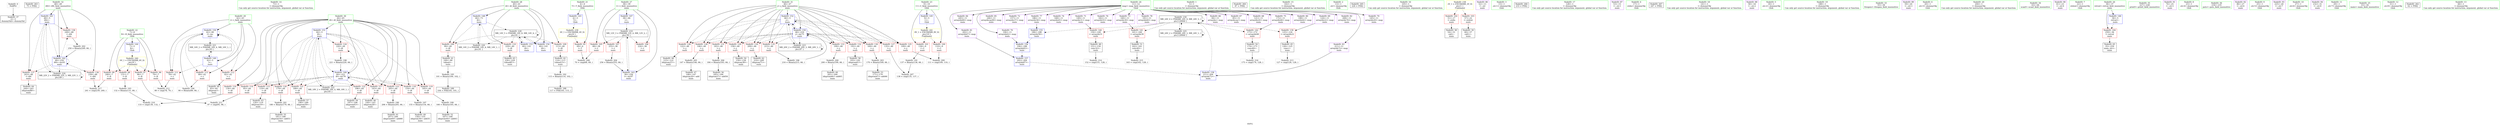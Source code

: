 digraph "SVFG" {
	label="SVFG";

	Node0x55d4b9329760 [shape=record,color=grey,label="{NodeID: 0\nNullPtr}"];
	Node0x55d4b9329760 -> Node0x55d4b93298b0[style=solid];
	Node0x55d4b9350500 [shape=record,color=black,label="{NodeID: 263\n75 = PHI()\n}"];
	Node0x55d4b932a2a0 [shape=record,color=red,label="{NodeID: 97\n96\<--7\n\<--R\nmain\n}"];
	Node0x55d4b932a2a0 -> Node0x55d4b9336cd0[style=solid];
	Node0x55d4b930ba60 [shape=record,color=green,label="{NodeID: 14\n73\<--1\n\<--dummyObj\nCan only get source location for instruction, argument, global var or function.}"];
	Node0x55d4b932dcb0 [shape=record,color=grey,label="{NodeID: 194\n90 = Binary(89, 66, )\n}"];
	Node0x55d4b932dcb0 -> Node0x55d4b9331580[style=solid];
	Node0x55d4b932ae00 [shape=record,color=red,label="{NodeID: 111\n78\<--42\n\<--i\nmain\n}"];
	Node0x55d4b932ae00 -> Node0x55d4b9336e50[style=solid];
	Node0x55d4b930f7a0 [shape=record,color=green,label="{NodeID: 28\n40\<--41\nill\<--ill_field_insensitive\nmain\n}"];
	Node0x55d4b930f7a0 -> Node0x55d4b932ab90[style=solid];
	Node0x55d4b930f7a0 -> Node0x55d4b932ac60[style=solid];
	Node0x55d4b930f7a0 -> Node0x55d4b932ad30[style=solid];
	Node0x55d4b930f7a0 -> Node0x55d4b93313e0[style=solid];
	Node0x55d4b930f7a0 -> Node0x55d4b93317f0[style=solid];
	Node0x55d4b930f7a0 -> Node0x55d4b93318c0[style=solid];
	Node0x55d4b9336850 [shape=record,color=grey,label="{NodeID: 208\n70 = cmp(68, 69, )\n}"];
	Node0x55d4b93300a0 [shape=record,color=red,label="{NodeID: 125\n109\<--46\n\<--j\nmain\n}"];
	Node0x55d4b93300a0 -> Node0x55d4b93369d0[style=solid];
	Node0x55d4b9329cf0 [shape=record,color=black,label="{NodeID: 42\n114\<--113\ntobool15\<--\nmain\n}"];
	Node0x55d4b9329cf0 -> Node0x55d4b932d9b0[style=solid];
	Node0x55d4b933f500 [shape=record,color=black,label="{NodeID: 222\nMR_18V_2 = PHI(MR_18V_4, MR_18V_1, )\npts\{45 \}\n}"];
	Node0x55d4b933f500 -> Node0x55d4b9331650[style=dashed];
	Node0x55d4b9330c00 [shape=record,color=red,label="{NodeID: 139\n125\<--124\n\<--arrayidx22\nmain\n}"];
	Node0x55d4b9330c00 -> Node0x55d4b9329f60[style=solid];
	Node0x55d4b932b870 [shape=record,color=black,label="{NodeID: 56\n185\<--184\nidxprom57\<--add56\nmain\n}"];
	Node0x55d4b93317f0 [shape=record,color=blue,label="{NodeID: 153\n40\<--141\nill\<--\nmain\n}"];
	Node0x55d4b93317f0 -> Node0x55d4b9341300[style=dashed];
	Node0x55d4b932c3d0 [shape=record,color=purple,label="{NodeID: 70\n145\<--11\narrayidx29\<--map\nmain\n}"];
	Node0x55d4b932cf30 [shape=record,color=purple,label="{NodeID: 84\n245\<--11\narrayidx89\<--map\nmain\n}"];
	Node0x55d4b9310730 [shape=record,color=green,label="{NodeID: 1\n5\<--1\n\<--dummyObj\nCan only get source location for instruction, argument, global var or function.}"];
	Node0x55d4b9350600 [shape=record,color=black,label="{NodeID: 264\n87 = PHI()\n}"];
	Node0x55d4b932a370 [shape=record,color=red,label="{NodeID: 98\n131\<--7\n\<--R\nmain\n}"];
	Node0x55d4b932a370 -> Node0x55d4b932db30[style=solid];
	Node0x55d4b930bb60 [shape=record,color=green,label="{NodeID: 15\n102\<--1\n\<--dummyObj\nCan only get source location for instruction, argument, global var or function.}"];
	Node0x55d4b932de30 [shape=record,color=grey,label="{NodeID: 195\n101 = Binary(100, 102, )\n}"];
	Node0x55d4b932de30 -> Node0x55d4b93337a0[style=solid];
	Node0x55d4b932aed0 [shape=record,color=red,label="{NodeID: 112\n82\<--42\n\<--i\nmain\n}"];
	Node0x55d4b932aed0 -> Node0x55d4b9329b50[style=solid];
	Node0x55d4b930f870 [shape=record,color=green,label="{NodeID: 29\n42\<--43\ni\<--i_field_insensitive\nmain\n}"];
	Node0x55d4b930f870 -> Node0x55d4b932ae00[style=solid];
	Node0x55d4b930f870 -> Node0x55d4b932aed0[style=solid];
	Node0x55d4b930f870 -> Node0x55d4b932afa0[style=solid];
	Node0x55d4b930f870 -> Node0x55d4b93314b0[style=solid];
	Node0x55d4b930f870 -> Node0x55d4b9331580[style=solid];
	Node0x55d4b93369d0 [shape=record,color=grey,label="{NodeID: 209\n111 = cmp(109, 110, )\n}"];
	Node0x55d4b9330170 [shape=record,color=red,label="{NodeID: 126\n122\<--46\n\<--j\nmain\n}"];
	Node0x55d4b9330170 -> Node0x55d4b9329e90[style=solid];
	Node0x55d4b9329dc0 [shape=record,color=black,label="{NodeID: 43\n120\<--119\nidxprom19\<--\nmain\n}"];
	Node0x55d4b933fa00 [shape=record,color=black,label="{NodeID: 223\nMR_20V_2 = PHI(MR_20V_3, MR_20V_1, )\npts\{47 \}\n}"];
	Node0x55d4b933fa00 -> Node0x55d4b9331720[style=dashed];
	Node0x55d4b933fa00 -> Node0x55d4b933fa00[style=dashed];
	Node0x55d4b9330cd0 [shape=record,color=red,label="{NodeID: 140\n150\<--149\n\<--arrayidx31\nmain\n}"];
	Node0x55d4b9330cd0 -> Node0x55d4b932b1f0[style=solid];
	Node0x55d4b932b940 [shape=record,color=black,label="{NodeID: 57\n190\<--189\nidxprom59\<--\nmain\n}"];
	Node0x55d4b93318c0 [shape=record,color=blue,label="{NodeID: 154\n40\<--141\nill\<--\nmain\n}"];
	Node0x55d4b93318c0 -> Node0x55d4b9341300[style=dashed];
	Node0x55d4b932c4a0 [shape=record,color=purple,label="{NodeID: 71\n149\<--11\narrayidx31\<--map\nmain\n}"];
	Node0x55d4b932c4a0 -> Node0x55d4b9330cd0[style=solid];
	Node0x55d4b932d000 [shape=record,color=purple,label="{NodeID: 85\n246\<--11\narraydecay90\<--map\nmain\n}"];
	Node0x55d4b930f2b0 [shape=record,color=green,label="{NodeID: 2\n13\<--1\n.str\<--dummyObj\nGlob }"];
	Node0x55d4b9350700 [shape=record,color=black,label="{NodeID: 265\n226 = PHI()\n}"];
	Node0x55d4b932a440 [shape=record,color=red,label="{NodeID: 99\n240\<--7\n\<--R\nmain\n}"];
	Node0x55d4b932a440 -> Node0x55d4b93375d0[style=solid];
	Node0x55d4b930bc60 [shape=record,color=green,label="{NodeID: 16\n105\<--1\n\<--dummyObj\nCan only get source location for instruction, argument, global var or function.}"];
	Node0x55d4b932dfb0 [shape=record,color=grey,label="{NodeID: 196\n216 = Binary(215, 66, )\n}"];
	Node0x55d4b932dfb0 -> Node0x55d4b9331cd0[style=solid];
	Node0x55d4b932afa0 [shape=record,color=red,label="{NodeID: 113\n89\<--42\n\<--i\nmain\n}"];
	Node0x55d4b932afa0 -> Node0x55d4b932dcb0[style=solid];
	Node0x55d4b930f940 [shape=record,color=green,label="{NodeID: 30\n44\<--45\ni8\<--i8_field_insensitive\nmain\n}"];
	Node0x55d4b930f940 -> Node0x55d4b932b070[style=solid];
	Node0x55d4b930f940 -> Node0x55d4b932b140[style=solid];
	Node0x55d4b930f940 -> Node0x55d4b932f950[style=solid];
	Node0x55d4b930f940 -> Node0x55d4b932fa20[style=solid];
	Node0x55d4b930f940 -> Node0x55d4b932faf0[style=solid];
	Node0x55d4b930f940 -> Node0x55d4b932fbc0[style=solid];
	Node0x55d4b930f940 -> Node0x55d4b932fc90[style=solid];
	Node0x55d4b930f940 -> Node0x55d4b932fd60[style=solid];
	Node0x55d4b930f940 -> Node0x55d4b932fe30[style=solid];
	Node0x55d4b930f940 -> Node0x55d4b932ff00[style=solid];
	Node0x55d4b930f940 -> Node0x55d4b932ffd0[style=solid];
	Node0x55d4b930f940 -> Node0x55d4b9331650[style=solid];
	Node0x55d4b930f940 -> Node0x55d4b9331da0[style=solid];
	Node0x55d4b9336b50 [shape=record,color=grey,label="{NodeID: 210\n133 = cmp(130, 132, )\n}"];
	Node0x55d4b9330240 [shape=record,color=red,label="{NodeID: 127\n135\<--46\n\<--j\nmain\n}"];
	Node0x55d4b9330240 -> Node0x55d4b93366d0[style=solid];
	Node0x55d4b9329e90 [shape=record,color=black,label="{NodeID: 44\n123\<--122\nidxprom21\<--\nmain\n}"];
	Node0x55d4b933ff00 [shape=record,color=black,label="{NodeID: 224\nMR_22V_2 = PHI(MR_22V_3, MR_22V_1, )\npts\{49 \}\n}"];
	Node0x55d4b933ff00 -> Node0x55d4b9331e70[style=dashed];
	Node0x55d4b933ff00 -> Node0x55d4b933ff00[style=dashed];
	Node0x55d4b9330da0 [shape=record,color=red,label="{NodeID: 141\n161\<--160\n\<--arrayidx39\nmain\n}"];
	Node0x55d4b9330da0 -> Node0x55d4b932b460[style=solid];
	Node0x55d4b932ba10 [shape=record,color=black,label="{NodeID: 58\n193\<--192\nidxprom61\<--\nmain\n}"];
	Node0x55d4b9344500 [shape=record,color=yellow,style=double,label="{NodeID: 238\n2V_1 = ENCHI(MR_2V_0)\npts\{1 \}\nFun[main]}"];
	Node0x55d4b9344500 -> Node0x55d4b932a6b0[style=dashed];
	Node0x55d4b9344500 -> Node0x55d4b932a780[style=dashed];
	Node0x55d4b9331990 [shape=record,color=blue,label="{NodeID: 155\n186\<--188\narrayidx58\<--\nmain\n}"];
	Node0x55d4b9331990 -> Node0x55d4b9331a60[style=dashed];
	Node0x55d4b932c570 [shape=record,color=purple,label="{NodeID: 72\n157\<--11\narrayidx37\<--map\nmain\n}"];
	Node0x55d4b932d0d0 [shape=record,color=purple,label="{NodeID: 86\n52\<--13\n\<--.str\nmain\n}"];
	Node0x55d4b9328e40 [shape=record,color=green,label="{NodeID: 3\n15\<--1\n.str.1\<--dummyObj\nGlob }"];
	Node0x55d4b9350ce0 [shape=record,color=black,label="{NodeID: 266\n233 = PHI()\n}"];
	Node0x55d4b932a510 [shape=record,color=red,label="{NodeID: 100\n110\<--9\n\<--C\nmain\n}"];
	Node0x55d4b932a510 -> Node0x55d4b93369d0[style=solid];
	Node0x55d4b930bd90 [shape=record,color=green,label="{NodeID: 17\n128\<--1\n\<--dummyObj\nCan only get source location for instruction, argument, global var or function.}"];
	Node0x55d4b932e130 [shape=record,color=grey,label="{NodeID: 197\n155 = Binary(154, 66, )\n}"];
	Node0x55d4b932e130 -> Node0x55d4b932b2c0[style=solid];
	Node0x55d4b932b070 [shape=record,color=red,label="{NodeID: 114\n95\<--44\n\<--i8\nmain\n}"];
	Node0x55d4b932b070 -> Node0x55d4b9336cd0[style=solid];
	Node0x55d4b930fa10 [shape=record,color=green,label="{NodeID: 31\n46\<--47\nj\<--j_field_insensitive\nmain\n}"];
	Node0x55d4b930fa10 -> Node0x55d4b93300a0[style=solid];
	Node0x55d4b930fa10 -> Node0x55d4b9330170[style=solid];
	Node0x55d4b930fa10 -> Node0x55d4b9330240[style=solid];
	Node0x55d4b930fa10 -> Node0x55d4b9330310[style=solid];
	Node0x55d4b930fa10 -> Node0x55d4b93303e0[style=solid];
	Node0x55d4b930fa10 -> Node0x55d4b93304b0[style=solid];
	Node0x55d4b930fa10 -> Node0x55d4b9330580[style=solid];
	Node0x55d4b930fa10 -> Node0x55d4b9330650[style=solid];
	Node0x55d4b930fa10 -> Node0x55d4b9330720[style=solid];
	Node0x55d4b930fa10 -> Node0x55d4b93307f0[style=solid];
	Node0x55d4b930fa10 -> Node0x55d4b93308c0[style=solid];
	Node0x55d4b930fa10 -> Node0x55d4b9331720[style=solid];
	Node0x55d4b930fa10 -> Node0x55d4b9331cd0[style=solid];
	Node0x55d4b9336cd0 [shape=record,color=grey,label="{NodeID: 211\n97 = cmp(95, 96, )\n}"];
	Node0x55d4b9330310 [shape=record,color=red,label="{NodeID: 128\n146\<--46\n\<--j\nmain\n}"];
	Node0x55d4b9330310 -> Node0x55d4b93363d0[style=solid];
	Node0x55d4b9329f60 [shape=record,color=black,label="{NodeID: 45\n126\<--125\nconv\<--\nmain\n}"];
	Node0x55d4b9329f60 -> Node0x55d4b9336fd0[style=solid];
	Node0x55d4b9340400 [shape=record,color=black,label="{NodeID: 225\nMR_24V_2 = PHI(MR_24V_3, MR_24V_1, )\npts\{120000 \}\n}"];
	Node0x55d4b9340400 -> Node0x55d4b9340400[style=dashed];
	Node0x55d4b9340400 -> Node0x55d4b9341d00[style=dashed];
	Node0x55d4b9330e70 [shape=record,color=red,label="{NodeID: 142\n173\<--172\n\<--arrayidx48\nmain\n}"];
	Node0x55d4b9330e70 -> Node0x55d4b932b6d0[style=solid];
	Node0x55d4b932bae0 [shape=record,color=black,label="{NodeID: 59\n197\<--196\nidxprom63\<--\nmain\n}"];
	Node0x55d4b9345020 [shape=record,color=yellow,style=double,label="{NodeID: 239\n4V_1 = ENCHI(MR_4V_0)\npts\{6 \}\nFun[main]}"];
	Node0x55d4b9345020 -> Node0x55d4b932d820[style=dashed];
	Node0x55d4b9331a60 [shape=record,color=blue,label="{NodeID: 156\n194\<--188\narrayidx62\<--\nmain\n}"];
	Node0x55d4b9331a60 -> Node0x55d4b9331b30[style=dashed];
	Node0x55d4b932c640 [shape=record,color=purple,label="{NodeID: 73\n160\<--11\narrayidx39\<--map\nmain\n}"];
	Node0x55d4b932c640 -> Node0x55d4b9330da0[style=solid];
	Node0x55d4b932d1a0 [shape=record,color=purple,label="{NodeID: 87\n53\<--15\n\<--.str.1\nmain\n}"];
	Node0x55d4b9328ed0 [shape=record,color=green,label="{NodeID: 4\n17\<--1\nstdin\<--dummyObj\nGlob }"];
	Node0x55d4b9350de0 [shape=record,color=black,label="{NodeID: 267\n247 = PHI()\n}"];
	Node0x55d4b932a5e0 [shape=record,color=red,label="{NodeID: 101\n136\<--9\n\<--C\nmain\n}"];
	Node0x55d4b932a5e0 -> Node0x55d4b9333ec0[style=solid];
	Node0x55d4b930be90 [shape=record,color=green,label="{NodeID: 18\n141\<--1\n\<--dummyObj\nCan only get source location for instruction, argument, global var or function.}"];
	Node0x55d4b932e2b0 [shape=record,color=grey,label="{NodeID: 198\n221 = Binary(220, 66, )\n}"];
	Node0x55d4b932e2b0 -> Node0x55d4b9331da0[style=solid];
	Node0x55d4b932b140 [shape=record,color=red,label="{NodeID: 115\n119\<--44\n\<--i8\nmain\n}"];
	Node0x55d4b932b140 -> Node0x55d4b9329dc0[style=solid];
	Node0x55d4b930fae0 [shape=record,color=green,label="{NodeID: 32\n48\<--49\ni84\<--i84_field_insensitive\nmain\n}"];
	Node0x55d4b930fae0 -> Node0x55d4b9330990[style=solid];
	Node0x55d4b930fae0 -> Node0x55d4b9330a60[style=solid];
	Node0x55d4b930fae0 -> Node0x55d4b9330b30[style=solid];
	Node0x55d4b930fae0 -> Node0x55d4b9331e70[style=solid];
	Node0x55d4b930fae0 -> Node0x55d4b9331f40[style=solid];
	Node0x55d4b9336e50 [shape=record,color=grey,label="{NodeID: 212\n80 = cmp(78, 79, )\n}"];
	Node0x55d4b93303e0 [shape=record,color=red,label="{NodeID: 129\n158\<--46\n\<--j\nmain\n}"];
	Node0x55d4b93303e0 -> Node0x55d4b932b390[style=solid];
	Node0x55d4b932a030 [shape=record,color=black,label="{NodeID: 46\n144\<--143\nidxprom28\<--\nmain\n}"];
	Node0x55d4b9330f40 [shape=record,color=blue,label="{NodeID: 143\n4\<--5\nT\<--\nGlob }"];
	Node0x55d4b9330f40 -> Node0x55d4b9345020[style=dashed];
	Node0x55d4b932bbb0 [shape=record,color=black,label="{NodeID: 60\n201\<--200\nidxprom66\<--add65\nmain\n}"];
	Node0x55d4b9345100 [shape=record,color=yellow,style=double,label="{NodeID: 240\n6V_1 = ENCHI(MR_6V_0)\npts\{8 \}\nFun[main]}"];
	Node0x55d4b9345100 -> Node0x55d4b932a1d0[style=dashed];
	Node0x55d4b9345100 -> Node0x55d4b932a2a0[style=dashed];
	Node0x55d4b9345100 -> Node0x55d4b932a370[style=dashed];
	Node0x55d4b9345100 -> Node0x55d4b932a440[style=dashed];
	Node0x55d4b9331b30 [shape=record,color=blue,label="{NodeID: 157\n202\<--204\narrayidx67\<--\nmain\n}"];
	Node0x55d4b9331b30 -> Node0x55d4b9331c00[style=dashed];
	Node0x55d4b932c710 [shape=record,color=purple,label="{NodeID: 74\n168\<--11\narrayidx45\<--map\nmain\n}"];
	Node0x55d4b932d270 [shape=record,color=purple,label="{NodeID: 88\n58\<--18\n\<--.str.2\nmain\n}"];
	Node0x55d4b9329180 [shape=record,color=green,label="{NodeID: 5\n18\<--1\n.str.2\<--dummyObj\nGlob }"];
	Node0x55d4b932a6b0 [shape=record,color=red,label="{NodeID: 102\n51\<--17\n\<--stdin\nmain\n}"];
	Node0x55d4b932a6b0 -> Node0x55d4b93299b0[style=solid];
	Node0x55d4b930bf90 [shape=record,color=green,label="{NodeID: 19\n188\<--1\n\<--dummyObj\nCan only get source location for instruction, argument, global var or function.}"];
	Node0x55d4b932e430 [shape=record,color=grey,label="{NodeID: 199\n166 = Binary(165, 66, )\n}"];
	Node0x55d4b932e430 -> Node0x55d4b932b530[style=solid];
	Node0x55d4b932f950 [shape=record,color=red,label="{NodeID: 116\n130\<--44\n\<--i8\nmain\n}"];
	Node0x55d4b932f950 -> Node0x55d4b9336b50[style=solid];
	Node0x55d4b930fbb0 [shape=record,color=green,label="{NodeID: 33\n55\<--56\nfreopen\<--freopen_field_insensitive\n}"];
	Node0x55d4b9336fd0 [shape=record,color=grey,label="{NodeID: 213\n127 = cmp(126, 128, )\n}"];
	Node0x55d4b93304b0 [shape=record,color=red,label="{NodeID: 130\n169\<--46\n\<--j\nmain\n}"];
	Node0x55d4b93304b0 -> Node0x55d4b93360d0[style=solid];
	Node0x55d4b932a100 [shape=record,color=black,label="{NodeID: 47\n148\<--147\nidxprom30\<--add\nmain\n}"];
	Node0x55d4b9331040 [shape=record,color=blue,label="{NodeID: 144\n7\<--5\nR\<--\nGlob }"];
	Node0x55d4b9331040 -> Node0x55d4b9345100[style=dashed];
	Node0x55d4b932bc80 [shape=record,color=black,label="{NodeID: 61\n207\<--206\nidxprom69\<--add68\nmain\n}"];
	Node0x55d4b93451e0 [shape=record,color=yellow,style=double,label="{NodeID: 241\n8V_1 = ENCHI(MR_8V_0)\npts\{10 \}\nFun[main]}"];
	Node0x55d4b93451e0 -> Node0x55d4b932a510[style=dashed];
	Node0x55d4b93451e0 -> Node0x55d4b932a5e0[style=dashed];
	Node0x55d4b9331c00 [shape=record,color=blue,label="{NodeID: 158\n211\<--204\narrayidx72\<--\nmain\n}"];
	Node0x55d4b9331c00 -> Node0x55d4b9341d00[style=dashed];
	Node0x55d4b932c7e0 [shape=record,color=purple,label="{NodeID: 75\n172\<--11\narrayidx48\<--map\nmain\n}"];
	Node0x55d4b932c7e0 -> Node0x55d4b9330e70[style=solid];
	Node0x55d4b932d340 [shape=record,color=purple,label="{NodeID: 89\n59\<--20\n\<--.str.3\nmain\n}"];
	Node0x55d4b9329210 [shape=record,color=green,label="{NodeID: 6\n20\<--1\n.str.3\<--dummyObj\nGlob }"];
	Node0x55d4b932a780 [shape=record,color=red,label="{NodeID: 103\n57\<--22\n\<--stdout\nmain\n}"];
	Node0x55d4b932a780 -> Node0x55d4b9329a80[style=solid];
	Node0x55d4b930c090 [shape=record,color=green,label="{NodeID: 20\n204\<--1\n\<--dummyObj\nCan only get source location for instruction, argument, global var or function.}"];
	Node0x55d4b932e5b0 [shape=record,color=grey,label="{NodeID: 200\n200 = Binary(199, 66, )\n}"];
	Node0x55d4b932e5b0 -> Node0x55d4b932bbb0[style=solid];
	Node0x55d4b932fa20 [shape=record,color=red,label="{NodeID: 117\n143\<--44\n\<--i8\nmain\n}"];
	Node0x55d4b932fa20 -> Node0x55d4b932a030[style=solid];
	Node0x55d4b930fcb0 [shape=record,color=green,label="{NodeID: 34\n63\<--64\nscanf\<--scanf_field_insensitive\n}"];
	Node0x55d4b9337150 [shape=record,color=grey,label="{NodeID: 214\n152 = cmp(151, 128, )\n}"];
	Node0x55d4b9330580 [shape=record,color=red,label="{NodeID: 131\n183\<--46\n\<--j\nmain\n}"];
	Node0x55d4b9330580 -> Node0x55d4b9336550[style=solid];
	Node0x55d4b932b1f0 [shape=record,color=black,label="{NodeID: 48\n151\<--150\nconv32\<--\nmain\n}"];
	Node0x55d4b932b1f0 -> Node0x55d4b9337150[style=solid];
	Node0x55d4b9341300 [shape=record,color=black,label="{NodeID: 228\nMR_14V_5 = PHI(MR_14V_8, MR_14V_4, )\npts\{41 \}\n}"];
	Node0x55d4b9341300 -> Node0x55d4b932ab90[style=dashed];
	Node0x55d4b9341300 -> Node0x55d4b932ac60[style=dashed];
	Node0x55d4b9341300 -> Node0x55d4b932ad30[style=dashed];
	Node0x55d4b9341300 -> Node0x55d4b93317f0[style=dashed];
	Node0x55d4b9341300 -> Node0x55d4b93318c0[style=dashed];
	Node0x55d4b9341300 -> Node0x55d4b933eb00[style=dashed];
	Node0x55d4b9341300 -> Node0x55d4b9341300[style=dashed];
	Node0x55d4b9331140 [shape=record,color=blue,label="{NodeID: 145\n9\<--5\nC\<--\nGlob }"];
	Node0x55d4b9331140 -> Node0x55d4b93451e0[style=dashed];
	Node0x55d4b932bd50 [shape=record,color=black,label="{NodeID: 62\n210\<--209\nidxprom71\<--\nmain\n}"];
	Node0x55d4b9331cd0 [shape=record,color=blue,label="{NodeID: 159\n46\<--216\nj\<--inc75\nmain\n}"];
	Node0x55d4b9331cd0 -> Node0x55d4b93300a0[style=dashed];
	Node0x55d4b9331cd0 -> Node0x55d4b9330170[style=dashed];
	Node0x55d4b9331cd0 -> Node0x55d4b9330240[style=dashed];
	Node0x55d4b9331cd0 -> Node0x55d4b9330310[style=dashed];
	Node0x55d4b9331cd0 -> Node0x55d4b93303e0[style=dashed];
	Node0x55d4b9331cd0 -> Node0x55d4b93304b0[style=dashed];
	Node0x55d4b9331cd0 -> Node0x55d4b9330580[style=dashed];
	Node0x55d4b9331cd0 -> Node0x55d4b9330650[style=dashed];
	Node0x55d4b9331cd0 -> Node0x55d4b9330720[style=dashed];
	Node0x55d4b9331cd0 -> Node0x55d4b93307f0[style=dashed];
	Node0x55d4b9331cd0 -> Node0x55d4b93308c0[style=dashed];
	Node0x55d4b9331cd0 -> Node0x55d4b9331720[style=dashed];
	Node0x55d4b9331cd0 -> Node0x55d4b9331cd0[style=dashed];
	Node0x55d4b9331cd0 -> Node0x55d4b933fa00[style=dashed];
	Node0x55d4b932c8b0 [shape=record,color=purple,label="{NodeID: 76\n182\<--11\narrayidx55\<--map\nmain\n}"];
	Node0x55d4b932d410 [shape=record,color=purple,label="{NodeID: 90\n61\<--23\n\<--.str.4\nmain\n}"];
	Node0x55d4b93292a0 [shape=record,color=green,label="{NodeID: 7\n22\<--1\nstdout\<--dummyObj\nGlob }"];
	Node0x55d4b932a850 [shape=record,color=red,label="{NodeID: 104\n259\<--36\n\<--retval\nmain\n}"];
	Node0x55d4b932a850 -> Node0x55d4b932bfc0[style=solid];
	Node0x55d4b930c190 [shape=record,color=green,label="{NodeID: 21\n4\<--6\nT\<--T_field_insensitive\nGlob }"];
	Node0x55d4b930c190 -> Node0x55d4b932d820[style=solid];
	Node0x55d4b930c190 -> Node0x55d4b9330f40[style=solid];
	Node0x55d4b932e730 [shape=record,color=grey,label="{NodeID: 201\n180 = Binary(179, 66, )\n}"];
	Node0x55d4b932e730 -> Node0x55d4b932b7a0[style=solid];
	Node0x55d4b932faf0 [shape=record,color=red,label="{NodeID: 118\n154\<--44\n\<--i8\nmain\n}"];
	Node0x55d4b932faf0 -> Node0x55d4b932e130[style=solid];
	Node0x55d4b930fdb0 [shape=record,color=green,label="{NodeID: 35\n227\<--228\nprintf\<--printf_field_insensitive\n}"];
	Node0x55d4b93372d0 [shape=record,color=grey,label="{NodeID: 215\n163 = cmp(162, 128, )\n}"];
	Node0x55d4b9330650 [shape=record,color=red,label="{NodeID: 132\n192\<--46\n\<--j\nmain\n}"];
	Node0x55d4b9330650 -> Node0x55d4b932ba10[style=solid];
	Node0x55d4b932b2c0 [shape=record,color=black,label="{NodeID: 49\n156\<--155\nidxprom36\<--add35\nmain\n}"];
	Node0x55d4b9331240 [shape=record,color=blue,label="{NodeID: 146\n36\<--5\nretval\<--\nmain\n}"];
	Node0x55d4b9331240 -> Node0x55d4b932a850[style=dashed];
	Node0x55d4b932be20 [shape=record,color=black,label="{NodeID: 63\n230\<--229\ntobool81\<--\nmain\n}"];
	Node0x55d4b9331da0 [shape=record,color=blue,label="{NodeID: 160\n44\<--221\ni8\<--inc78\nmain\n}"];
	Node0x55d4b9331da0 -> Node0x55d4b932b070[style=dashed];
	Node0x55d4b9331da0 -> Node0x55d4b932b140[style=dashed];
	Node0x55d4b9331da0 -> Node0x55d4b932f950[style=dashed];
	Node0x55d4b9331da0 -> Node0x55d4b932fa20[style=dashed];
	Node0x55d4b9331da0 -> Node0x55d4b932faf0[style=dashed];
	Node0x55d4b9331da0 -> Node0x55d4b932fbc0[style=dashed];
	Node0x55d4b9331da0 -> Node0x55d4b932fc90[style=dashed];
	Node0x55d4b9331da0 -> Node0x55d4b932fd60[style=dashed];
	Node0x55d4b9331da0 -> Node0x55d4b932fe30[style=dashed];
	Node0x55d4b9331da0 -> Node0x55d4b932ff00[style=dashed];
	Node0x55d4b9331da0 -> Node0x55d4b932ffd0[style=dashed];
	Node0x55d4b9331da0 -> Node0x55d4b9331da0[style=dashed];
	Node0x55d4b9331da0 -> Node0x55d4b933f500[style=dashed];
	Node0x55d4b932c980 [shape=record,color=purple,label="{NodeID: 77\n186\<--11\narrayidx58\<--map\nmain\n}"];
	Node0x55d4b932c980 -> Node0x55d4b9331990[style=solid];
	Node0x55d4b932d4e0 [shape=record,color=purple,label="{NodeID: 91\n74\<--25\n\<--.str.5\nmain\n}"];
	Node0x55d4b9329330 [shape=record,color=green,label="{NodeID: 8\n23\<--1\n.str.4\<--dummyObj\nGlob }"];
	Node0x55d4b90c5eb0 [shape=record,color=black,label="{NodeID: 188\n117 = PHI(105, 115, )\n}"];
	Node0x55d4b932a920 [shape=record,color=red,label="{NodeID: 105\n68\<--38\n\<--t\nmain\n}"];
	Node0x55d4b932a920 -> Node0x55d4b9336850[style=solid];
	Node0x55d4b930c290 [shape=record,color=green,label="{NodeID: 22\n7\<--8\nR\<--R_field_insensitive\nGlob }"];
	Node0x55d4b930c290 -> Node0x55d4b932a1d0[style=solid];
	Node0x55d4b930c290 -> Node0x55d4b932a2a0[style=solid];
	Node0x55d4b930c290 -> Node0x55d4b932a370[style=solid];
	Node0x55d4b930c290 -> Node0x55d4b932a440[style=solid];
	Node0x55d4b930c290 -> Node0x55d4b9331040[style=solid];
	Node0x55d4b9335f90 [shape=record,color=grey,label="{NodeID: 202\n250 = Binary(249, 66, )\n}"];
	Node0x55d4b9335f90 -> Node0x55d4b9331f40[style=solid];
	Node0x55d4b932fbc0 [shape=record,color=red,label="{NodeID: 119\n165\<--44\n\<--i8\nmain\n}"];
	Node0x55d4b932fbc0 -> Node0x55d4b932e430[style=solid];
	Node0x55d4b93297f0 [shape=record,color=green,label="{NodeID: 36\n234\<--235\nputs\<--puts_field_insensitive\n}"];
	Node0x55d4b9337450 [shape=record,color=grey,label="{NodeID: 216\n175 = cmp(174, 128, )\n}"];
	Node0x55d4b9330720 [shape=record,color=red,label="{NodeID: 133\n199\<--46\n\<--j\nmain\n}"];
	Node0x55d4b9330720 -> Node0x55d4b932e5b0[style=solid];
	Node0x55d4b932b390 [shape=record,color=black,label="{NodeID: 50\n159\<--158\nidxprom38\<--\nmain\n}"];
	Node0x55d4b9341d00 [shape=record,color=black,label="{NodeID: 230\nMR_24V_4 = PHI(MR_24V_9, MR_24V_3, )\npts\{120000 \}\n}"];
	Node0x55d4b9341d00 -> Node0x55d4b9330c00[style=dashed];
	Node0x55d4b9341d00 -> Node0x55d4b9330cd0[style=dashed];
	Node0x55d4b9341d00 -> Node0x55d4b9330da0[style=dashed];
	Node0x55d4b9341d00 -> Node0x55d4b9330e70[style=dashed];
	Node0x55d4b9341d00 -> Node0x55d4b9331990[style=dashed];
	Node0x55d4b9341d00 -> Node0x55d4b9340400[style=dashed];
	Node0x55d4b9341d00 -> Node0x55d4b9341d00[style=dashed];
	Node0x55d4b9331310 [shape=record,color=blue,label="{NodeID: 147\n38\<--66\nt\<--\nmain\n}"];
	Node0x55d4b9331310 -> Node0x55d4b933e600[style=dashed];
	Node0x55d4b932bef0 [shape=record,color=black,label="{NodeID: 64\n244\<--243\nidxprom88\<--\nmain\n}"];
	Node0x55d4b9331e70 [shape=record,color=blue,label="{NodeID: 161\n48\<--5\ni84\<--\nmain\n}"];
	Node0x55d4b9331e70 -> Node0x55d4b9330990[style=dashed];
	Node0x55d4b9331e70 -> Node0x55d4b9330a60[style=dashed];
	Node0x55d4b9331e70 -> Node0x55d4b9330b30[style=dashed];
	Node0x55d4b9331e70 -> Node0x55d4b9331f40[style=dashed];
	Node0x55d4b9331e70 -> Node0x55d4b933ff00[style=dashed];
	Node0x55d4b932ca50 [shape=record,color=purple,label="{NodeID: 78\n191\<--11\narrayidx60\<--map\nmain\n}"];
	Node0x55d4b932d5b0 [shape=record,color=purple,label="{NodeID: 92\n86\<--27\n\<--.str.6\nmain\n}"];
	Node0x55d4b930ea80 [shape=record,color=green,label="{NodeID: 9\n25\<--1\n.str.5\<--dummyObj\nGlob }"];
	Node0x55d4b93337a0 [shape=record,color=black,label="{NodeID: 189\n104 = PHI(105, 101, )\n}"];
	Node0x55d4b932a9f0 [shape=record,color=red,label="{NodeID: 106\n224\<--38\n\<--t\nmain\n}"];
	Node0x55d4b930c390 [shape=record,color=green,label="{NodeID: 23\n9\<--10\nC\<--C_field_insensitive\nGlob }"];
	Node0x55d4b930c390 -> Node0x55d4b932a510[style=solid];
	Node0x55d4b930c390 -> Node0x55d4b932a5e0[style=solid];
	Node0x55d4b930c390 -> Node0x55d4b9331140[style=solid];
	Node0x55d4b93360d0 [shape=record,color=grey,label="{NodeID: 203\n170 = Binary(169, 66, )\n}"];
	Node0x55d4b93360d0 -> Node0x55d4b932b600[style=solid];
	Node0x55d4b932fc90 [shape=record,color=red,label="{NodeID: 120\n179\<--44\n\<--i8\nmain\n}"];
	Node0x55d4b932fc90 -> Node0x55d4b932e730[style=solid];
	Node0x55d4b93298b0 [shape=record,color=black,label="{NodeID: 37\n2\<--3\ndummyVal\<--dummyVal\n}"];
	Node0x55d4b93375d0 [shape=record,color=grey,label="{NodeID: 217\n241 = cmp(239, 240, )\n}"];
	Node0x55d4b93307f0 [shape=record,color=red,label="{NodeID: 134\n209\<--46\n\<--j\nmain\n}"];
	Node0x55d4b93307f0 -> Node0x55d4b932bd50[style=solid];
	Node0x55d4b932b460 [shape=record,color=black,label="{NodeID: 51\n162\<--161\nconv40\<--\nmain\n}"];
	Node0x55d4b932b460 -> Node0x55d4b93372d0[style=solid];
	Node0x55d4b93313e0 [shape=record,color=blue,label="{NodeID: 148\n40\<--73\nill\<--\nmain\n}"];
	Node0x55d4b93313e0 -> Node0x55d4b932ab90[style=dashed];
	Node0x55d4b93313e0 -> Node0x55d4b932ad30[style=dashed];
	Node0x55d4b93313e0 -> Node0x55d4b933eb00[style=dashed];
	Node0x55d4b93313e0 -> Node0x55d4b9341300[style=dashed];
	Node0x55d4b932bfc0 [shape=record,color=black,label="{NodeID: 65\n35\<--259\nmain_ret\<--\nmain\n}"];
	Node0x55d4b9331f40 [shape=record,color=blue,label="{NodeID: 162\n48\<--250\ni84\<--inc93\nmain\n}"];
	Node0x55d4b9331f40 -> Node0x55d4b9330990[style=dashed];
	Node0x55d4b9331f40 -> Node0x55d4b9330a60[style=dashed];
	Node0x55d4b9331f40 -> Node0x55d4b9330b30[style=dashed];
	Node0x55d4b9331f40 -> Node0x55d4b9331f40[style=dashed];
	Node0x55d4b9331f40 -> Node0x55d4b933ff00[style=dashed];
	Node0x55d4b932cb20 [shape=record,color=purple,label="{NodeID: 79\n194\<--11\narrayidx62\<--map\nmain\n}"];
	Node0x55d4b932cb20 -> Node0x55d4b9331a60[style=solid];
	Node0x55d4b932d680 [shape=record,color=purple,label="{NodeID: 93\n225\<--29\n\<--.str.7\nmain\n}"];
	Node0x55d4b930eb50 [shape=record,color=green,label="{NodeID: 10\n27\<--1\n.str.6\<--dummyObj\nGlob }"];
	Node0x55d4b9333d40 [shape=record,color=grey,label="{NodeID: 190\n206 = Binary(205, 66, )\n}"];
	Node0x55d4b9333d40 -> Node0x55d4b932bc80[style=solid];
	Node0x55d4b932aac0 [shape=record,color=red,label="{NodeID: 107\n255\<--38\n\<--t\nmain\n}"];
	Node0x55d4b932aac0 -> Node0x55d4b9336250[style=solid];
	Node0x55d4b930f430 [shape=record,color=green,label="{NodeID: 24\n11\<--12\nmap\<--map_field_insensitive\nGlob }"];
	Node0x55d4b930f430 -> Node0x55d4b932c090[style=solid];
	Node0x55d4b930f430 -> Node0x55d4b932c160[style=solid];
	Node0x55d4b930f430 -> Node0x55d4b932c230[style=solid];
	Node0x55d4b930f430 -> Node0x55d4b932c300[style=solid];
	Node0x55d4b930f430 -> Node0x55d4b932c3d0[style=solid];
	Node0x55d4b930f430 -> Node0x55d4b932c4a0[style=solid];
	Node0x55d4b930f430 -> Node0x55d4b932c570[style=solid];
	Node0x55d4b930f430 -> Node0x55d4b932c640[style=solid];
	Node0x55d4b930f430 -> Node0x55d4b932c710[style=solid];
	Node0x55d4b930f430 -> Node0x55d4b932c7e0[style=solid];
	Node0x55d4b930f430 -> Node0x55d4b932c8b0[style=solid];
	Node0x55d4b930f430 -> Node0x55d4b932c980[style=solid];
	Node0x55d4b930f430 -> Node0x55d4b932ca50[style=solid];
	Node0x55d4b930f430 -> Node0x55d4b932cb20[style=solid];
	Node0x55d4b930f430 -> Node0x55d4b932cbf0[style=solid];
	Node0x55d4b930f430 -> Node0x55d4b932ccc0[style=solid];
	Node0x55d4b930f430 -> Node0x55d4b932cd90[style=solid];
	Node0x55d4b930f430 -> Node0x55d4b932ce60[style=solid];
	Node0x55d4b930f430 -> Node0x55d4b932cf30[style=solid];
	Node0x55d4b930f430 -> Node0x55d4b932d000[style=solid];
	Node0x55d4b9336250 [shape=record,color=grey,label="{NodeID: 204\n256 = Binary(255, 66, )\n}"];
	Node0x55d4b9336250 -> Node0x55d4b9332010[style=solid];
	Node0x55d4b932fd60 [shape=record,color=red,label="{NodeID: 121\n189\<--44\n\<--i8\nmain\n}"];
	Node0x55d4b932fd60 -> Node0x55d4b932b940[style=solid];
	Node0x55d4b93299b0 [shape=record,color=black,label="{NodeID: 38\n54\<--51\ncall\<--\nmain\n}"];
	Node0x55d4b93308c0 [shape=record,color=red,label="{NodeID: 135\n215\<--46\n\<--j\nmain\n}"];
	Node0x55d4b93308c0 -> Node0x55d4b932dfb0[style=solid];
	Node0x55d4b932b530 [shape=record,color=black,label="{NodeID: 52\n167\<--166\nidxprom44\<--add43\nmain\n}"];
	Node0x55d4b93314b0 [shape=record,color=blue,label="{NodeID: 149\n42\<--5\ni\<--\nmain\n}"];
	Node0x55d4b93314b0 -> Node0x55d4b932ae00[style=dashed];
	Node0x55d4b93314b0 -> Node0x55d4b932aed0[style=dashed];
	Node0x55d4b93314b0 -> Node0x55d4b932afa0[style=dashed];
	Node0x55d4b93314b0 -> Node0x55d4b9331580[style=dashed];
	Node0x55d4b93314b0 -> Node0x55d4b933f000[style=dashed];
	Node0x55d4b932c090 [shape=record,color=purple,label="{NodeID: 66\n84\<--11\narrayidx\<--map\nmain\n}"];
	Node0x55d4b9332010 [shape=record,color=blue,label="{NodeID: 163\n38\<--256\nt\<--inc97\nmain\n}"];
	Node0x55d4b9332010 -> Node0x55d4b933e600[style=dashed];
	Node0x55d4b932cbf0 [shape=record,color=purple,label="{NodeID: 80\n198\<--11\narrayidx64\<--map\nmain\n}"];
	Node0x55d4b932d750 [shape=record,color=purple,label="{NodeID: 94\n232\<--31\n\<--.str.8\nmain\n}"];
	Node0x55d4b930ec20 [shape=record,color=green,label="{NodeID: 11\n29\<--1\n.str.7\<--dummyObj\nGlob }"];
	Node0x55d4b9333ec0 [shape=record,color=grey,label="{NodeID: 191\n137 = Binary(136, 66, )\n}"];
	Node0x55d4b9333ec0 -> Node0x55d4b93366d0[style=solid];
	Node0x55d4b932ab90 [shape=record,color=red,label="{NodeID: 108\n99\<--40\n\<--ill\nmain\n}"];
	Node0x55d4b932ab90 -> Node0x55d4b9329c20[style=solid];
	Node0x55d4b930f500 [shape=record,color=green,label="{NodeID: 25\n33\<--34\nmain\<--main_field_insensitive\n}"];
	Node0x55d4b93363d0 [shape=record,color=grey,label="{NodeID: 205\n147 = Binary(146, 66, )\n}"];
	Node0x55d4b93363d0 -> Node0x55d4b932a100[style=solid];
	Node0x55d4b932fe30 [shape=record,color=red,label="{NodeID: 122\n196\<--44\n\<--i8\nmain\n}"];
	Node0x55d4b932fe30 -> Node0x55d4b932bae0[style=solid];
	Node0x55d4b9329a80 [shape=record,color=black,label="{NodeID: 39\n60\<--57\ncall1\<--\nmain\n}"];
	Node0x55d4b933e600 [shape=record,color=black,label="{NodeID: 219\nMR_12V_3 = PHI(MR_12V_4, MR_12V_2, )\npts\{39 \}\n}"];
	Node0x55d4b933e600 -> Node0x55d4b932a920[style=dashed];
	Node0x55d4b933e600 -> Node0x55d4b932a9f0[style=dashed];
	Node0x55d4b933e600 -> Node0x55d4b932aac0[style=dashed];
	Node0x55d4b933e600 -> Node0x55d4b9332010[style=dashed];
	Node0x55d4b9330990 [shape=record,color=red,label="{NodeID: 136\n239\<--48\n\<--i84\nmain\n}"];
	Node0x55d4b9330990 -> Node0x55d4b93375d0[style=solid];
	Node0x55d4b932b600 [shape=record,color=black,label="{NodeID: 53\n171\<--170\nidxprom47\<--add46\nmain\n}"];
	Node0x55d4b9331580 [shape=record,color=blue,label="{NodeID: 150\n42\<--90\ni\<--inc\nmain\n}"];
	Node0x55d4b9331580 -> Node0x55d4b932ae00[style=dashed];
	Node0x55d4b9331580 -> Node0x55d4b932aed0[style=dashed];
	Node0x55d4b9331580 -> Node0x55d4b932afa0[style=dashed];
	Node0x55d4b9331580 -> Node0x55d4b9331580[style=dashed];
	Node0x55d4b9331580 -> Node0x55d4b933f000[style=dashed];
	Node0x55d4b932c160 [shape=record,color=purple,label="{NodeID: 67\n85\<--11\narraydecay\<--map\nmain\n}"];
	Node0x55d4b932ccc0 [shape=record,color=purple,label="{NodeID: 81\n202\<--11\narrayidx67\<--map\nmain\n}"];
	Node0x55d4b932ccc0 -> Node0x55d4b9331b30[style=solid];
	Node0x55d4b932d820 [shape=record,color=red,label="{NodeID: 95\n69\<--4\n\<--T\nmain\n}"];
	Node0x55d4b932d820 -> Node0x55d4b9336850[style=solid];
	Node0x55d4b930b8c0 [shape=record,color=green,label="{NodeID: 12\n31\<--1\n.str.8\<--dummyObj\nGlob }"];
	Node0x55d4b932d9b0 [shape=record,color=grey,label="{NodeID: 192\n115 = Binary(114, 102, )\n}"];
	Node0x55d4b932d9b0 -> Node0x55d4b90c5eb0[style=solid];
	Node0x55d4b932ac60 [shape=record,color=red,label="{NodeID: 109\n113\<--40\n\<--ill\nmain\n}"];
	Node0x55d4b932ac60 -> Node0x55d4b9329cf0[style=solid];
	Node0x55d4b930f600 [shape=record,color=green,label="{NodeID: 26\n36\<--37\nretval\<--retval_field_insensitive\nmain\n}"];
	Node0x55d4b930f600 -> Node0x55d4b932a850[style=solid];
	Node0x55d4b930f600 -> Node0x55d4b9331240[style=solid];
	Node0x55d4b9336550 [shape=record,color=grey,label="{NodeID: 206\n184 = Binary(183, 66, )\n}"];
	Node0x55d4b9336550 -> Node0x55d4b932b870[style=solid];
	Node0x55d4b932ff00 [shape=record,color=red,label="{NodeID: 123\n205\<--44\n\<--i8\nmain\n}"];
	Node0x55d4b932ff00 -> Node0x55d4b9333d40[style=solid];
	Node0x55d4b9329b50 [shape=record,color=black,label="{NodeID: 40\n83\<--82\nidxprom\<--\nmain\n}"];
	Node0x55d4b933eb00 [shape=record,color=black,label="{NodeID: 220\nMR_14V_2 = PHI(MR_14V_4, MR_14V_1, )\npts\{41 \}\n}"];
	Node0x55d4b933eb00 -> Node0x55d4b93313e0[style=dashed];
	Node0x55d4b9330a60 [shape=record,color=red,label="{NodeID: 137\n243\<--48\n\<--i84\nmain\n}"];
	Node0x55d4b9330a60 -> Node0x55d4b932bef0[style=solid];
	Node0x55d4b932b6d0 [shape=record,color=black,label="{NodeID: 54\n174\<--173\nconv49\<--\nmain\n}"];
	Node0x55d4b932b6d0 -> Node0x55d4b9337450[style=solid];
	Node0x55d4b9331650 [shape=record,color=blue,label="{NodeID: 151\n44\<--5\ni8\<--\nmain\n}"];
	Node0x55d4b9331650 -> Node0x55d4b932b070[style=dashed];
	Node0x55d4b9331650 -> Node0x55d4b932b140[style=dashed];
	Node0x55d4b9331650 -> Node0x55d4b932f950[style=dashed];
	Node0x55d4b9331650 -> Node0x55d4b932fa20[style=dashed];
	Node0x55d4b9331650 -> Node0x55d4b932faf0[style=dashed];
	Node0x55d4b9331650 -> Node0x55d4b932fbc0[style=dashed];
	Node0x55d4b9331650 -> Node0x55d4b932fc90[style=dashed];
	Node0x55d4b9331650 -> Node0x55d4b932fd60[style=dashed];
	Node0x55d4b9331650 -> Node0x55d4b932fe30[style=dashed];
	Node0x55d4b9331650 -> Node0x55d4b932ff00[style=dashed];
	Node0x55d4b9331650 -> Node0x55d4b932ffd0[style=dashed];
	Node0x55d4b9331650 -> Node0x55d4b9331da0[style=dashed];
	Node0x55d4b9331650 -> Node0x55d4b933f500[style=dashed];
	Node0x55d4b932c230 [shape=record,color=purple,label="{NodeID: 68\n121\<--11\narrayidx20\<--map\nmain\n}"];
	Node0x55d4b932cd90 [shape=record,color=purple,label="{NodeID: 82\n208\<--11\narrayidx70\<--map\nmain\n}"];
	Node0x55d4b9350400 [shape=record,color=black,label="{NodeID: 262\n62 = PHI()\n}"];
	Node0x55d4b932a1d0 [shape=record,color=red,label="{NodeID: 96\n79\<--7\n\<--R\nmain\n}"];
	Node0x55d4b932a1d0 -> Node0x55d4b9336e50[style=solid];
	Node0x55d4b930b990 [shape=record,color=green,label="{NodeID: 13\n66\<--1\n\<--dummyObj\nCan only get source location for instruction, argument, global var or function.}"];
	Node0x55d4b932db30 [shape=record,color=grey,label="{NodeID: 193\n132 = Binary(131, 66, )\n}"];
	Node0x55d4b932db30 -> Node0x55d4b9336b50[style=solid];
	Node0x55d4b932ad30 [shape=record,color=red,label="{NodeID: 110\n229\<--40\n\<--ill\nmain\n}"];
	Node0x55d4b932ad30 -> Node0x55d4b932be20[style=solid];
	Node0x55d4b930f6d0 [shape=record,color=green,label="{NodeID: 27\n38\<--39\nt\<--t_field_insensitive\nmain\n}"];
	Node0x55d4b930f6d0 -> Node0x55d4b932a920[style=solid];
	Node0x55d4b930f6d0 -> Node0x55d4b932a9f0[style=solid];
	Node0x55d4b930f6d0 -> Node0x55d4b932aac0[style=solid];
	Node0x55d4b930f6d0 -> Node0x55d4b9331310[style=solid];
	Node0x55d4b930f6d0 -> Node0x55d4b9332010[style=solid];
	Node0x55d4b93366d0 [shape=record,color=grey,label="{NodeID: 207\n138 = cmp(135, 137, )\n}"];
	Node0x55d4b932ffd0 [shape=record,color=red,label="{NodeID: 124\n220\<--44\n\<--i8\nmain\n}"];
	Node0x55d4b932ffd0 -> Node0x55d4b932e2b0[style=solid];
	Node0x55d4b9329c20 [shape=record,color=black,label="{NodeID: 41\n100\<--99\ntobool\<--\nmain\n}"];
	Node0x55d4b9329c20 -> Node0x55d4b932de30[style=solid];
	Node0x55d4b933f000 [shape=record,color=black,label="{NodeID: 221\nMR_16V_2 = PHI(MR_16V_4, MR_16V_1, )\npts\{43 \}\n}"];
	Node0x55d4b933f000 -> Node0x55d4b93314b0[style=dashed];
	Node0x55d4b9330b30 [shape=record,color=red,label="{NodeID: 138\n249\<--48\n\<--i84\nmain\n}"];
	Node0x55d4b9330b30 -> Node0x55d4b9335f90[style=solid];
	Node0x55d4b932b7a0 [shape=record,color=black,label="{NodeID: 55\n181\<--180\nidxprom54\<--add53\nmain\n}"];
	Node0x55d4b9331720 [shape=record,color=blue,label="{NodeID: 152\n46\<--5\nj\<--\nmain\n}"];
	Node0x55d4b9331720 -> Node0x55d4b93300a0[style=dashed];
	Node0x55d4b9331720 -> Node0x55d4b9330170[style=dashed];
	Node0x55d4b9331720 -> Node0x55d4b9330240[style=dashed];
	Node0x55d4b9331720 -> Node0x55d4b9330310[style=dashed];
	Node0x55d4b9331720 -> Node0x55d4b93303e0[style=dashed];
	Node0x55d4b9331720 -> Node0x55d4b93304b0[style=dashed];
	Node0x55d4b9331720 -> Node0x55d4b9330580[style=dashed];
	Node0x55d4b9331720 -> Node0x55d4b9330650[style=dashed];
	Node0x55d4b9331720 -> Node0x55d4b9330720[style=dashed];
	Node0x55d4b9331720 -> Node0x55d4b93307f0[style=dashed];
	Node0x55d4b9331720 -> Node0x55d4b93308c0[style=dashed];
	Node0x55d4b9331720 -> Node0x55d4b9331720[style=dashed];
	Node0x55d4b9331720 -> Node0x55d4b9331cd0[style=dashed];
	Node0x55d4b9331720 -> Node0x55d4b933fa00[style=dashed];
	Node0x55d4b932c300 [shape=record,color=purple,label="{NodeID: 69\n124\<--11\narrayidx22\<--map\nmain\n}"];
	Node0x55d4b932c300 -> Node0x55d4b9330c00[style=solid];
	Node0x55d4b932ce60 [shape=record,color=purple,label="{NodeID: 83\n211\<--11\narrayidx72\<--map\nmain\n}"];
	Node0x55d4b932ce60 -> Node0x55d4b9331c00[style=solid];
}
